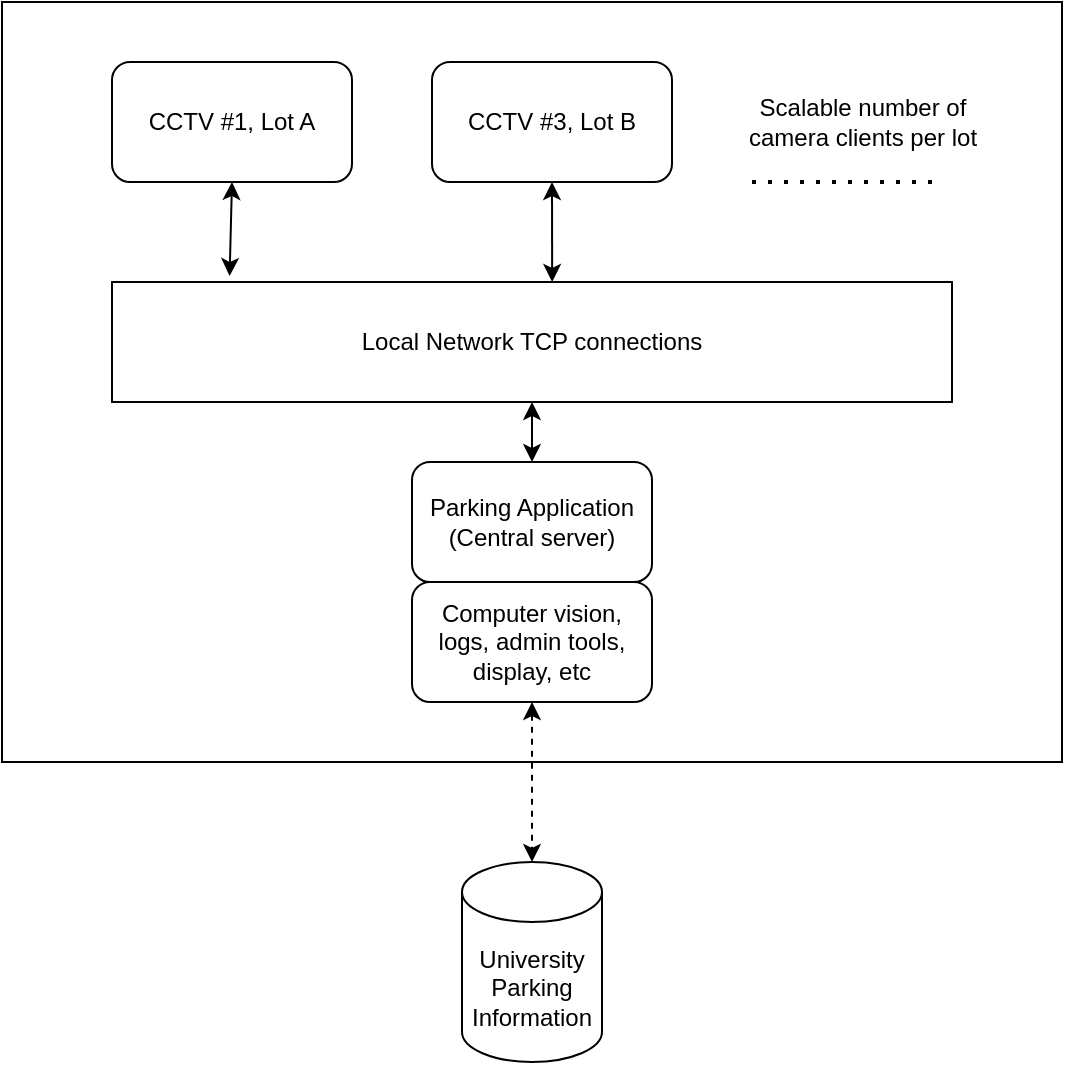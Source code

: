 <mxfile version="20.3.6" type="device"><diagram id="lrlrXw2R_NX4zLVHSyna" name="Page-1"><mxGraphModel dx="1422" dy="764" grid="1" gridSize="10" guides="1" tooltips="1" connect="1" arrows="1" fold="1" page="1" pageScale="1" pageWidth="850" pageHeight="1100" math="0" shadow="0"><root><mxCell id="0"/><mxCell id="1" parent="0"/><mxCell id="yuxLxOvbIh2x18cReX0Q-10" value="" style="rounded=0;whiteSpace=wrap;html=1;glass=0;sketch=0;strokeWidth=1;fillColor=none;" vertex="1" parent="1"><mxGeometry x="145" y="130" width="530" height="380" as="geometry"/></mxCell><mxCell id="yuxLxOvbIh2x18cReX0Q-1" value="Local Network TCP connections" style="rounded=0;whiteSpace=wrap;html=1;" vertex="1" parent="1"><mxGeometry x="200" y="270" width="420" height="60" as="geometry"/></mxCell><mxCell id="yuxLxOvbIh2x18cReX0Q-2" value="CCTV #1, Lot A" style="rounded=1;whiteSpace=wrap;html=1;" vertex="1" parent="1"><mxGeometry x="200" y="160" width="120" height="60" as="geometry"/></mxCell><mxCell id="yuxLxOvbIh2x18cReX0Q-3" value="CCTV #3, Lot B" style="rounded=1;whiteSpace=wrap;html=1;" vertex="1" parent="1"><mxGeometry x="360" y="160" width="120" height="60" as="geometry"/></mxCell><mxCell id="yuxLxOvbIh2x18cReX0Q-4" value="" style="endArrow=classic;startArrow=classic;html=1;rounded=0;entryX=0.5;entryY=1;entryDx=0;entryDy=0;exitX=0.14;exitY=-0.05;exitDx=0;exitDy=0;exitPerimeter=0;" edge="1" parent="1" source="yuxLxOvbIh2x18cReX0Q-1" target="yuxLxOvbIh2x18cReX0Q-2"><mxGeometry width="50" height="50" relative="1" as="geometry"><mxPoint x="240" y="290" as="sourcePoint"/><mxPoint x="290" y="240" as="targetPoint"/></mxGeometry></mxCell><mxCell id="yuxLxOvbIh2x18cReX0Q-5" value="" style="endArrow=classic;startArrow=classic;html=1;rounded=0;entryX=0.5;entryY=1;entryDx=0;entryDy=0;exitX=0.524;exitY=0;exitDx=0;exitDy=0;exitPerimeter=0;" edge="1" parent="1" source="yuxLxOvbIh2x18cReX0Q-1" target="yuxLxOvbIh2x18cReX0Q-3"><mxGeometry width="50" height="50" relative="1" as="geometry"><mxPoint x="400" y="290" as="sourcePoint"/><mxPoint x="450" y="240" as="targetPoint"/></mxGeometry></mxCell><mxCell id="yuxLxOvbIh2x18cReX0Q-6" value="" style="endArrow=none;dashed=1;html=1;dashPattern=1 3;strokeWidth=2;rounded=0;" edge="1" parent="1"><mxGeometry width="50" height="50" relative="1" as="geometry"><mxPoint x="520" y="220" as="sourcePoint"/><mxPoint x="610" y="220" as="targetPoint"/></mxGeometry></mxCell><mxCell id="yuxLxOvbIh2x18cReX0Q-7" value="&lt;div&gt;Scalable number of &lt;br&gt;&lt;/div&gt;&lt;div&gt;camera clients per lot&lt;br&gt;&lt;/div&gt;" style="text;html=1;align=center;verticalAlign=middle;resizable=0;points=[];autosize=1;strokeColor=none;fillColor=none;" vertex="1" parent="1"><mxGeometry x="505" y="170" width="140" height="40" as="geometry"/></mxCell><mxCell id="yuxLxOvbIh2x18cReX0Q-8" value="&lt;div&gt;University&lt;br&gt;&lt;/div&gt;&lt;div&gt;Parking Information&lt;/div&gt;" style="shape=cylinder3;whiteSpace=wrap;html=1;boundedLbl=1;backgroundOutline=1;size=15;" vertex="1" parent="1"><mxGeometry x="375" y="560" width="70" height="100" as="geometry"/></mxCell><mxCell id="yuxLxOvbIh2x18cReX0Q-12" value="&lt;div&gt;Parking Application&lt;/div&gt;(Central server)" style="rounded=1;whiteSpace=wrap;html=1;glass=0;sketch=0;strokeWidth=1;fillColor=none;" vertex="1" parent="1"><mxGeometry x="350" y="360" width="120" height="60" as="geometry"/></mxCell><mxCell id="yuxLxOvbIh2x18cReX0Q-13" value="Computer vision, logs, admin tools, display, etc" style="rounded=1;whiteSpace=wrap;html=1;glass=0;sketch=0;strokeWidth=1;fillColor=none;" vertex="1" parent="1"><mxGeometry x="350" y="420" width="120" height="60" as="geometry"/></mxCell><mxCell id="yuxLxOvbIh2x18cReX0Q-15" value="" style="endArrow=classic;startArrow=classic;html=1;rounded=0;exitX=0.5;exitY=0;exitDx=0;exitDy=0;entryX=0.5;entryY=1;entryDx=0;entryDy=0;" edge="1" parent="1" source="yuxLxOvbIh2x18cReX0Q-12" target="yuxLxOvbIh2x18cReX0Q-1"><mxGeometry width="50" height="50" relative="1" as="geometry"><mxPoint x="300" y="430" as="sourcePoint"/><mxPoint x="350" y="380" as="targetPoint"/></mxGeometry></mxCell><mxCell id="yuxLxOvbIh2x18cReX0Q-16" value="" style="endArrow=classic;startArrow=classic;html=1;rounded=0;entryX=0.5;entryY=0;entryDx=0;entryDy=0;entryPerimeter=0;exitX=0.5;exitY=1;exitDx=0;exitDy=0;dashed=1;" edge="1" parent="1" source="yuxLxOvbIh2x18cReX0Q-13" target="yuxLxOvbIh2x18cReX0Q-8"><mxGeometry width="50" height="50" relative="1" as="geometry"><mxPoint x="400" y="420" as="sourcePoint"/><mxPoint x="450" y="370" as="targetPoint"/></mxGeometry></mxCell></root></mxGraphModel></diagram></mxfile>